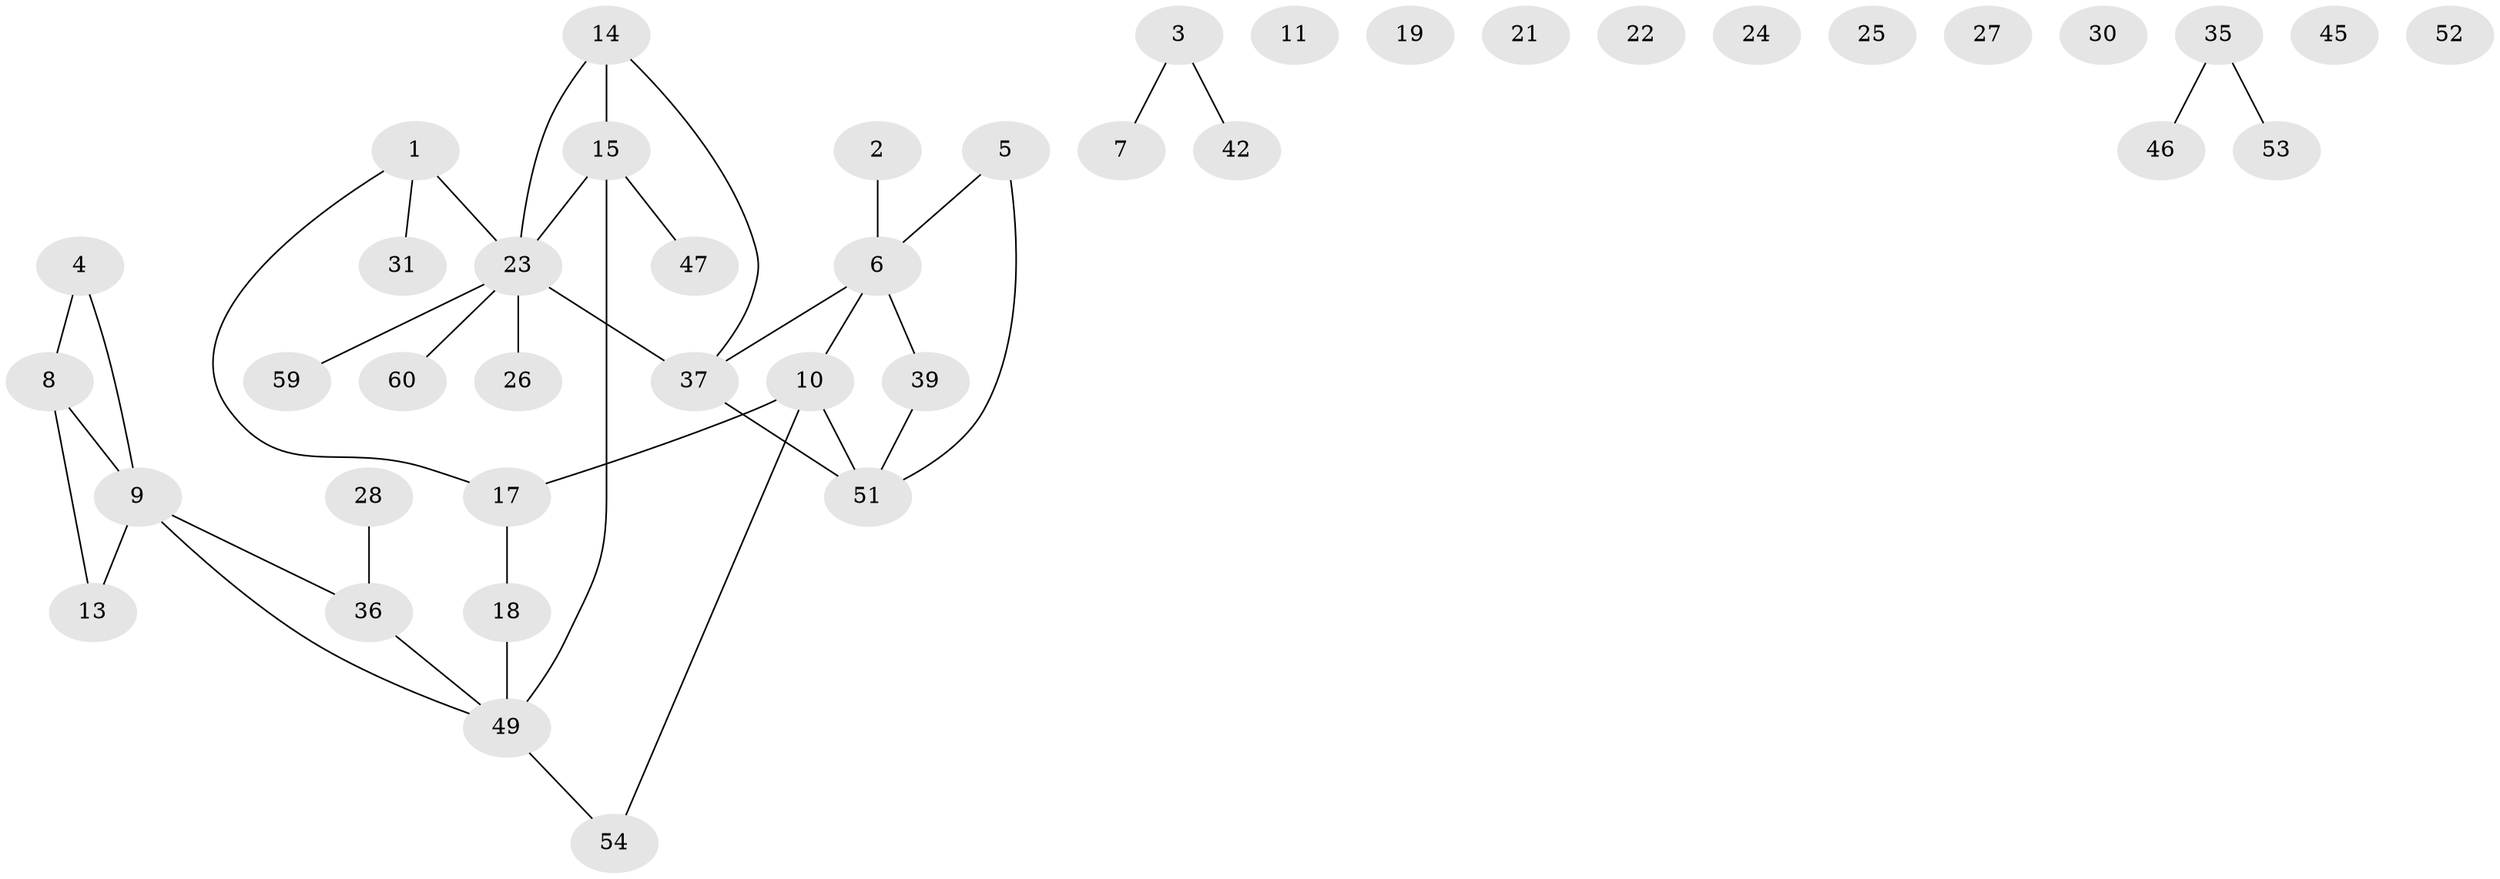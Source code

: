 // original degree distribution, {3: 0.12698412698412698, 1: 0.2857142857142857, 2: 0.30158730158730157, 5: 0.09523809523809523, 0: 0.14285714285714285, 6: 0.015873015873015872, 4: 0.031746031746031744}
// Generated by graph-tools (version 1.1) at 2025/41/03/06/25 10:41:22]
// undirected, 42 vertices, 40 edges
graph export_dot {
graph [start="1"]
  node [color=gray90,style=filled];
  1 [super="+40"];
  2;
  3 [super="+44"];
  4 [super="+32"];
  5;
  6 [super="+48"];
  7;
  8 [super="+16"];
  9 [super="+12"];
  10 [super="+56"];
  11;
  13;
  14;
  15 [super="+61"];
  17 [super="+20"];
  18 [super="+57"];
  19;
  21 [super="+34"];
  22;
  23 [super="+29"];
  24;
  25;
  26;
  27;
  28 [super="+33"];
  30;
  31;
  35 [super="+55"];
  36 [super="+38"];
  37 [super="+41"];
  39;
  42 [super="+43"];
  45;
  46;
  47;
  49 [super="+50"];
  51 [super="+58"];
  52;
  53;
  54 [super="+63"];
  59;
  60 [super="+62"];
  1 -- 23 [weight=2];
  1 -- 31;
  1 -- 17;
  2 -- 6;
  3 -- 7;
  3 -- 42;
  4 -- 9;
  4 -- 8;
  5 -- 51;
  5 -- 6;
  6 -- 39;
  6 -- 37;
  6 -- 10;
  8 -- 9;
  8 -- 13;
  9 -- 13;
  9 -- 49;
  9 -- 36;
  10 -- 17;
  10 -- 51;
  10 -- 54;
  14 -- 37;
  14 -- 23;
  14 -- 15;
  15 -- 23;
  15 -- 47;
  15 -- 49;
  17 -- 18;
  18 -- 49;
  23 -- 26;
  23 -- 37;
  23 -- 59;
  23 -- 60;
  28 -- 36;
  35 -- 53;
  35 -- 46;
  36 -- 49;
  37 -- 51;
  39 -- 51;
  49 -- 54;
}
